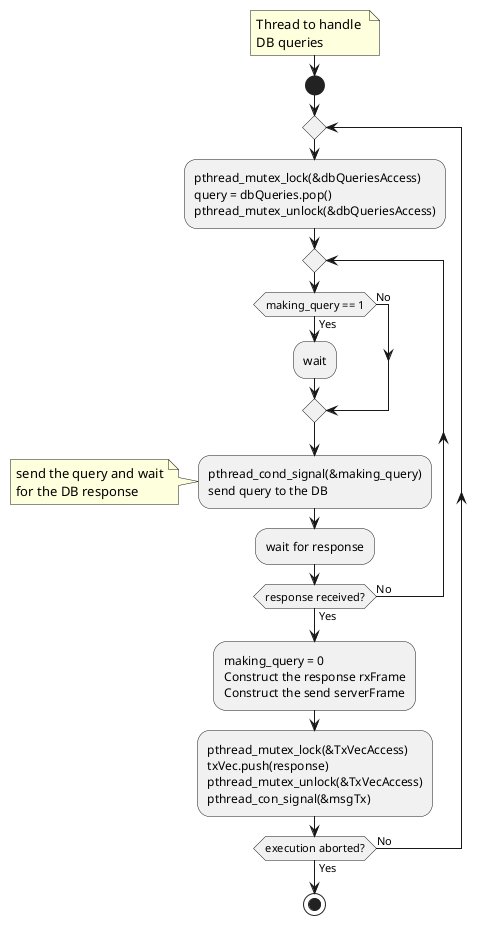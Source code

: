 @startuml
'-----------------------
  note right
    Thread to handle 
    DB queries
  end note
'-----------------------
start
    repeat

        :pthread_mutex_lock(&dbQueriesAccess)
        query = dbQueries.pop()
        pthread_mutex_unlock(&dbQueriesAccess);
        repeat
            if(making_query == 1) then (Yes)
              :wait;
            else (No)
            endif
            :pthread_cond_signal(&making_query)
            send query to the DB;
            note left
                send the query and wait
                for the DB response
            end note
            :wait for response;
        repeat while(response received?) is (No) not (Yes)
        :making_query = 0
        Construct the response rxFrame
        Construct the send serverFrame;
        :pthread_mutex_lock(&TxVecAccess)
        txVec.push(response)
        pthread_mutex_unlock(&TxVecAccess)
        pthread_con_signal(&msgTx);
    repeat while(execution aborted?) is (No) not (Yes)
    stop
'-----------------------
@enduml